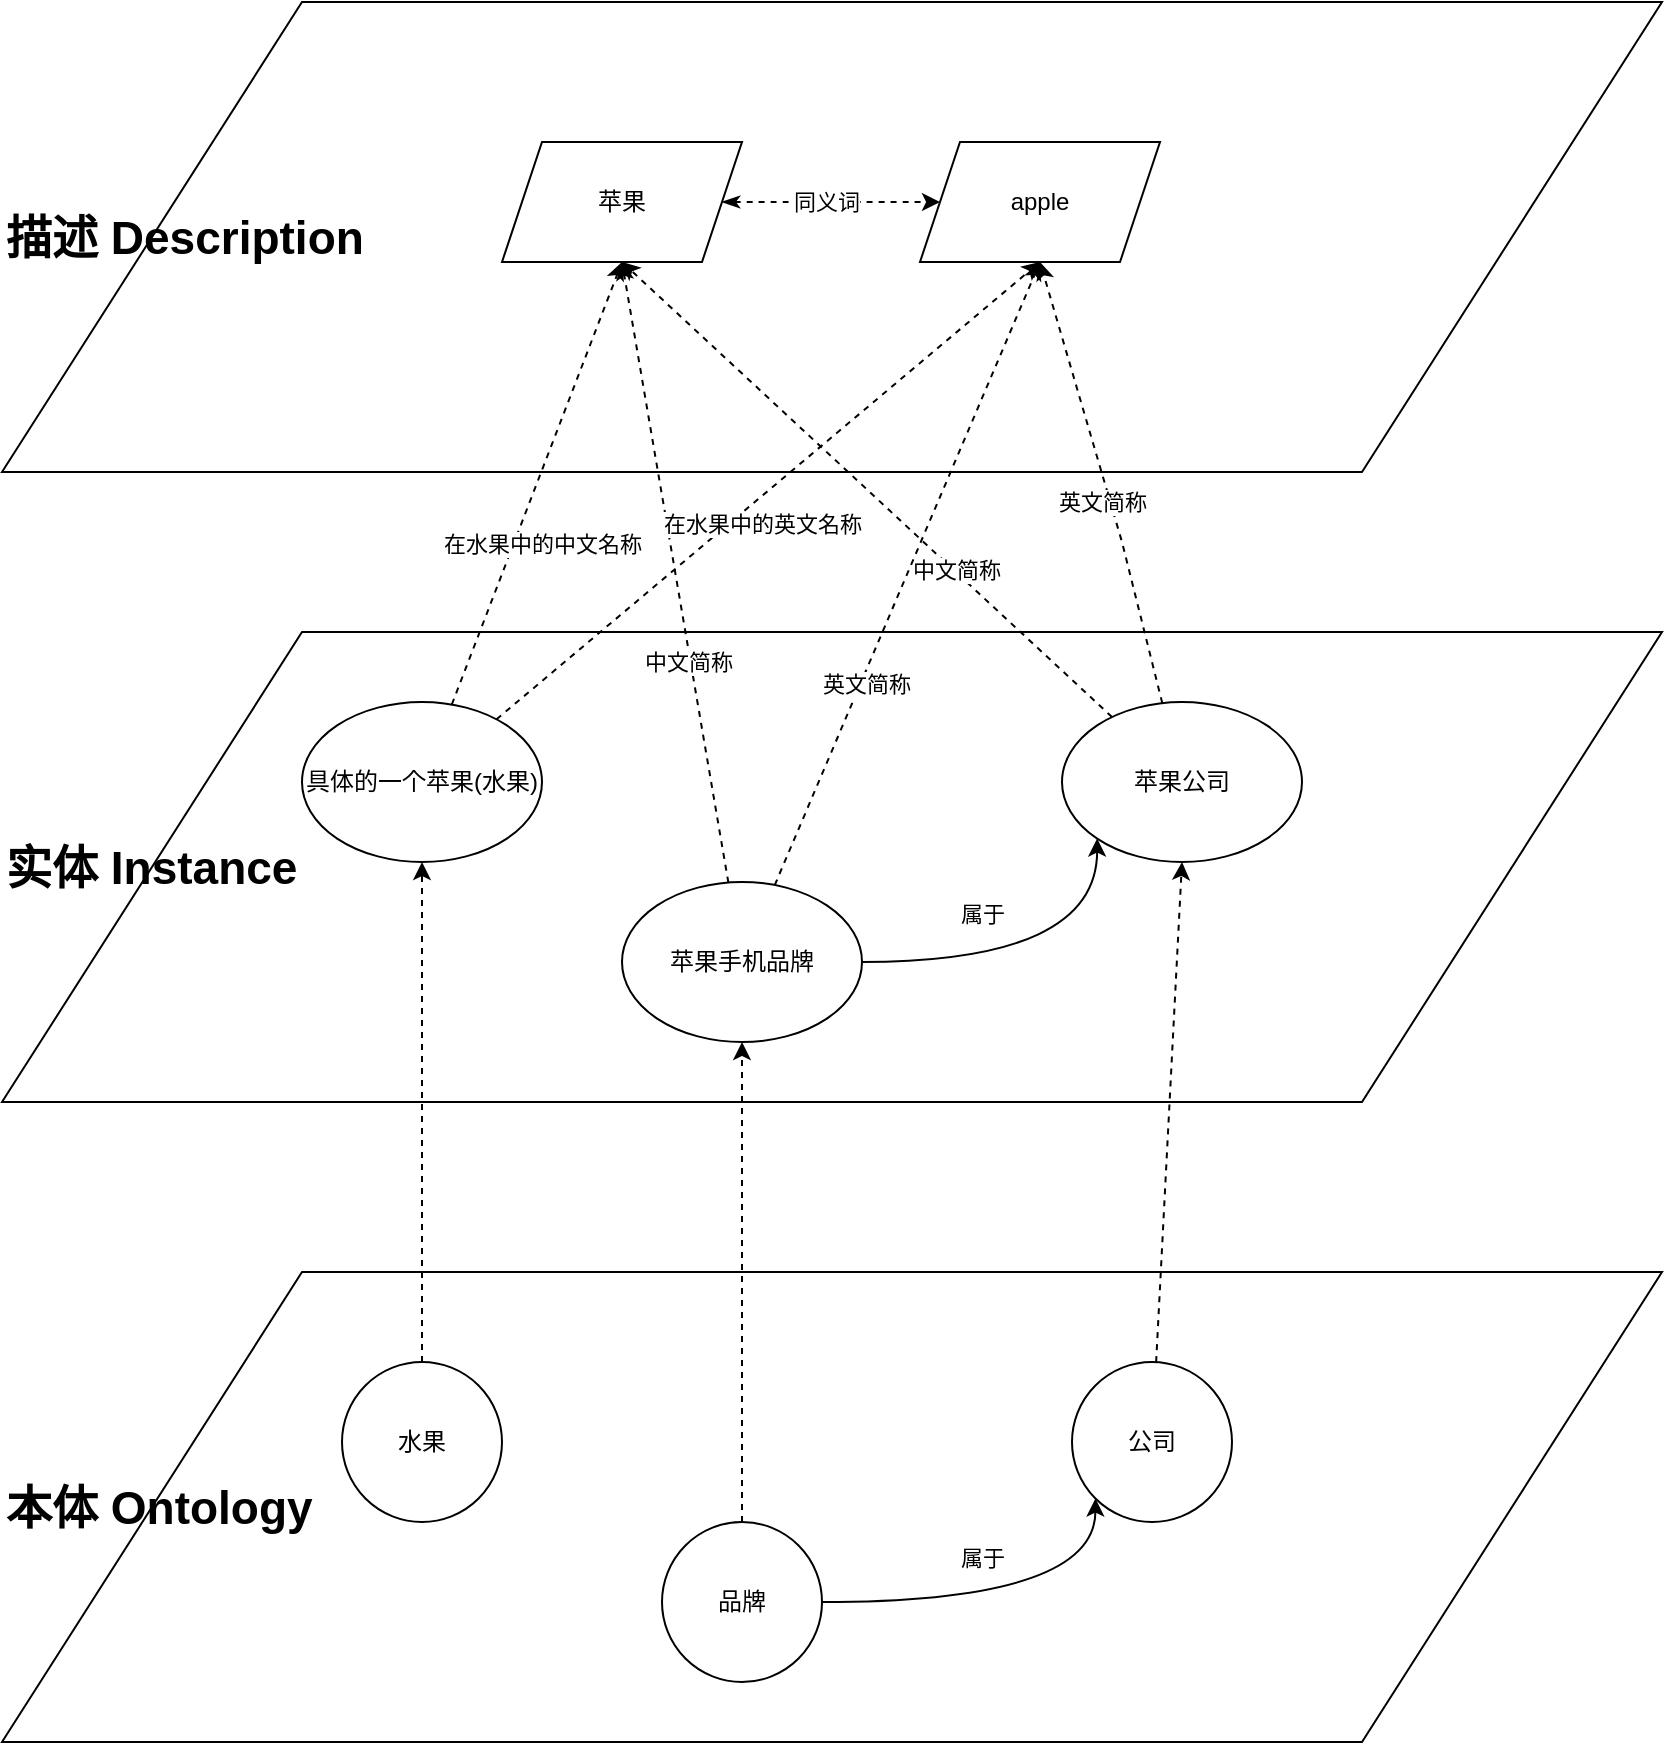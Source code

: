 <mxfile version="16.2.4" type="github">
  <diagram id="cFvQ9gRUfhQQDAV9hao1" name="第 1 页">
    <mxGraphModel dx="2253" dy="794" grid="1" gridSize="10" guides="1" tooltips="1" connect="1" arrows="1" fold="1" page="1" pageScale="1" pageWidth="827" pageHeight="1169" math="0" shadow="0">
      <root>
        <mxCell id="0" />
        <mxCell id="1" parent="0" />
        <mxCell id="3_Son70-72NIEvR5AZMl-36" value="&lt;font style=&quot;font-size: 23px&quot;&gt;&lt;b&gt;本体 Ontology&lt;/b&gt;&lt;/font&gt;" style="shape=parallelogram;perimeter=parallelogramPerimeter;whiteSpace=wrap;html=1;fixedSize=1;size=150;align=left;" vertex="1" parent="1">
          <mxGeometry x="-140" y="815" width="830" height="235" as="geometry" />
        </mxCell>
        <mxCell id="3_Son70-72NIEvR5AZMl-35" value="&lt;font style=&quot;font-size: 23px&quot;&gt;&lt;b&gt;描述 Description&lt;/b&gt;&lt;/font&gt;" style="shape=parallelogram;perimeter=parallelogramPerimeter;whiteSpace=wrap;html=1;fixedSize=1;size=150;align=left;" vertex="1" parent="1">
          <mxGeometry x="-140" y="180" width="830" height="235" as="geometry" />
        </mxCell>
        <mxCell id="3_Son70-72NIEvR5AZMl-34" value="&lt;font size=&quot;1&quot;&gt;&lt;b style=&quot;font-size: 23px&quot;&gt;实体 Instance&lt;/b&gt;&lt;/font&gt;" style="shape=parallelogram;perimeter=parallelogramPerimeter;whiteSpace=wrap;html=1;fixedSize=1;size=150;align=left;" vertex="1" parent="1">
          <mxGeometry x="-140" y="495" width="830" height="235" as="geometry" />
        </mxCell>
        <mxCell id="3_Son70-72NIEvR5AZMl-26" style="edgeStyle=none;rounded=0;orthogonalLoop=1;jettySize=auto;html=1;entryX=0.5;entryY=1;entryDx=0;entryDy=0;dashed=1;startArrow=none;startFill=0;" edge="1" parent="1" source="3_Son70-72NIEvR5AZMl-2" target="3_Son70-72NIEvR5AZMl-8">
          <mxGeometry relative="1" as="geometry" />
        </mxCell>
        <mxCell id="3_Son70-72NIEvR5AZMl-27" value="中文简称" style="edgeLabel;html=1;align=center;verticalAlign=middle;resizable=0;points=[];" vertex="1" connectable="0" parent="3_Son70-72NIEvR5AZMl-26">
          <mxGeometry x="-0.357" y="-1" relative="1" as="geometry">
            <mxPoint as="offset" />
          </mxGeometry>
        </mxCell>
        <mxCell id="3_Son70-72NIEvR5AZMl-28" value="英文简称" style="edgeStyle=none;rounded=0;orthogonalLoop=1;jettySize=auto;html=1;entryX=0.5;entryY=1;entryDx=0;entryDy=0;dashed=1;startArrow=none;startFill=0;" edge="1" parent="1" source="3_Son70-72NIEvR5AZMl-2" target="3_Son70-72NIEvR5AZMl-17">
          <mxGeometry x="-0.082" y="4" relative="1" as="geometry">
            <Array as="points">
              <mxPoint x="420" y="450" />
            </Array>
            <mxPoint as="offset" />
          </mxGeometry>
        </mxCell>
        <mxCell id="3_Son70-72NIEvR5AZMl-2" value="苹果公司" style="ellipse;whiteSpace=wrap;html=1;" vertex="1" parent="1">
          <mxGeometry x="390" y="530" width="120" height="80" as="geometry" />
        </mxCell>
        <mxCell id="3_Son70-72NIEvR5AZMl-37" style="rounded=0;orthogonalLoop=1;jettySize=auto;html=1;entryX=0.5;entryY=1;entryDx=0;entryDy=0;dashed=1;startArrow=none;startFill=0;" edge="1" parent="1" source="3_Son70-72NIEvR5AZMl-4" target="3_Son70-72NIEvR5AZMl-7">
          <mxGeometry relative="1" as="geometry" />
        </mxCell>
        <mxCell id="3_Son70-72NIEvR5AZMl-4" value="水果" style="ellipse;whiteSpace=wrap;html=1;aspect=fixed;" vertex="1" parent="1">
          <mxGeometry x="30" y="860" width="80" height="80" as="geometry" />
        </mxCell>
        <mxCell id="3_Son70-72NIEvR5AZMl-15" style="edgeStyle=orthogonalEdgeStyle;rounded=0;orthogonalLoop=1;jettySize=auto;html=1;entryX=0;entryY=1;entryDx=0;entryDy=0;curved=1;" edge="1" parent="1" source="3_Son70-72NIEvR5AZMl-5" target="3_Son70-72NIEvR5AZMl-2">
          <mxGeometry relative="1" as="geometry" />
        </mxCell>
        <mxCell id="3_Son70-72NIEvR5AZMl-16" value="属于" style="edgeLabel;html=1;align=center;verticalAlign=middle;resizable=0;points=[];" vertex="1" connectable="0" parent="3_Son70-72NIEvR5AZMl-15">
          <mxGeometry x="-0.331" y="24" relative="1" as="geometry">
            <mxPoint as="offset" />
          </mxGeometry>
        </mxCell>
        <mxCell id="3_Son70-72NIEvR5AZMl-29" style="edgeStyle=none;rounded=0;orthogonalLoop=1;jettySize=auto;html=1;entryX=0.5;entryY=1;entryDx=0;entryDy=0;dashed=1;startArrow=none;startFill=0;" edge="1" parent="1" source="3_Son70-72NIEvR5AZMl-5" target="3_Son70-72NIEvR5AZMl-8">
          <mxGeometry relative="1" as="geometry" />
        </mxCell>
        <mxCell id="3_Son70-72NIEvR5AZMl-30" value="中文简称" style="edgeLabel;html=1;align=center;verticalAlign=middle;resizable=0;points=[];" vertex="1" connectable="0" parent="3_Son70-72NIEvR5AZMl-29">
          <mxGeometry x="-0.285" y="1" relative="1" as="geometry">
            <mxPoint as="offset" />
          </mxGeometry>
        </mxCell>
        <mxCell id="3_Son70-72NIEvR5AZMl-32" style="edgeStyle=none;rounded=0;orthogonalLoop=1;jettySize=auto;html=1;entryX=0.5;entryY=1;entryDx=0;entryDy=0;dashed=1;startArrow=none;startFill=0;" edge="1" parent="1" source="3_Son70-72NIEvR5AZMl-5" target="3_Son70-72NIEvR5AZMl-17">
          <mxGeometry relative="1" as="geometry" />
        </mxCell>
        <mxCell id="3_Son70-72NIEvR5AZMl-33" value="英文简称" style="edgeLabel;html=1;align=center;verticalAlign=middle;resizable=0;points=[];" vertex="1" connectable="0" parent="3_Son70-72NIEvR5AZMl-32">
          <mxGeometry x="-0.349" y="-2" relative="1" as="geometry">
            <mxPoint as="offset" />
          </mxGeometry>
        </mxCell>
        <mxCell id="3_Son70-72NIEvR5AZMl-5" value="苹果手机品牌" style="ellipse;whiteSpace=wrap;html=1;" vertex="1" parent="1">
          <mxGeometry x="170" y="620" width="120" height="80" as="geometry" />
        </mxCell>
        <mxCell id="3_Son70-72NIEvR5AZMl-11" style="edgeStyle=orthogonalEdgeStyle;rounded=0;orthogonalLoop=1;jettySize=auto;html=1;entryX=0;entryY=1;entryDx=0;entryDy=0;curved=1;" edge="1" parent="1" source="3_Son70-72NIEvR5AZMl-6" target="3_Son70-72NIEvR5AZMl-9">
          <mxGeometry relative="1" as="geometry">
            <Array as="points">
              <mxPoint x="407" y="980" />
            </Array>
          </mxGeometry>
        </mxCell>
        <mxCell id="3_Son70-72NIEvR5AZMl-12" value="属于" style="edgeLabel;html=1;align=center;verticalAlign=middle;resizable=0;points=[];" vertex="1" connectable="0" parent="3_Son70-72NIEvR5AZMl-11">
          <mxGeometry x="-0.152" y="22" relative="1" as="geometry">
            <mxPoint as="offset" />
          </mxGeometry>
        </mxCell>
        <mxCell id="3_Son70-72NIEvR5AZMl-13" style="rounded=0;orthogonalLoop=1;jettySize=auto;html=1;entryX=0.5;entryY=1;entryDx=0;entryDy=0;dashed=1;" edge="1" parent="1" source="3_Son70-72NIEvR5AZMl-6" target="3_Son70-72NIEvR5AZMl-5">
          <mxGeometry relative="1" as="geometry" />
        </mxCell>
        <mxCell id="3_Son70-72NIEvR5AZMl-6" value="品牌" style="ellipse;whiteSpace=wrap;html=1;aspect=fixed;" vertex="1" parent="1">
          <mxGeometry x="190" y="940" width="80" height="80" as="geometry" />
        </mxCell>
        <mxCell id="3_Son70-72NIEvR5AZMl-19" style="rounded=0;orthogonalLoop=1;jettySize=auto;html=1;entryX=0.5;entryY=1;entryDx=0;entryDy=0;dashed=1;" edge="1" parent="1" source="3_Son70-72NIEvR5AZMl-7" target="3_Son70-72NIEvR5AZMl-8">
          <mxGeometry relative="1" as="geometry" />
        </mxCell>
        <mxCell id="3_Son70-72NIEvR5AZMl-20" value="在水果中的中文名称" style="edgeLabel;html=1;align=center;verticalAlign=middle;resizable=0;points=[];" vertex="1" connectable="0" parent="3_Son70-72NIEvR5AZMl-19">
          <mxGeometry x="0.11" y="2" relative="1" as="geometry">
            <mxPoint y="43" as="offset" />
          </mxGeometry>
        </mxCell>
        <mxCell id="3_Son70-72NIEvR5AZMl-24" style="rounded=0;orthogonalLoop=1;jettySize=auto;html=1;entryX=0.5;entryY=1;entryDx=0;entryDy=0;dashed=1;startArrow=none;startFill=0;" edge="1" parent="1" source="3_Son70-72NIEvR5AZMl-7" target="3_Son70-72NIEvR5AZMl-17">
          <mxGeometry relative="1" as="geometry" />
        </mxCell>
        <mxCell id="3_Son70-72NIEvR5AZMl-25" value="在水果中的英文名称" style="edgeLabel;html=1;align=center;verticalAlign=middle;resizable=0;points=[];" vertex="1" connectable="0" parent="3_Son70-72NIEvR5AZMl-24">
          <mxGeometry x="-0.017" y="1" relative="1" as="geometry">
            <mxPoint y="15" as="offset" />
          </mxGeometry>
        </mxCell>
        <mxCell id="3_Son70-72NIEvR5AZMl-7" value="具体的一个苹果(水果)" style="ellipse;whiteSpace=wrap;html=1;" vertex="1" parent="1">
          <mxGeometry x="10" y="530" width="120" height="80" as="geometry" />
        </mxCell>
        <mxCell id="3_Son70-72NIEvR5AZMl-22" style="edgeStyle=orthogonalEdgeStyle;curved=1;rounded=0;orthogonalLoop=1;jettySize=auto;html=1;entryX=0;entryY=0.5;entryDx=0;entryDy=0;dashed=1;startArrow=classicThin;startFill=1;" edge="1" parent="1" source="3_Son70-72NIEvR5AZMl-8" target="3_Son70-72NIEvR5AZMl-17">
          <mxGeometry relative="1" as="geometry" />
        </mxCell>
        <mxCell id="3_Son70-72NIEvR5AZMl-23" value="同义词" style="edgeLabel;html=1;align=center;verticalAlign=middle;resizable=0;points=[];" vertex="1" connectable="0" parent="3_Son70-72NIEvR5AZMl-22">
          <mxGeometry x="-0.288" y="-1" relative="1" as="geometry">
            <mxPoint x="13" y="-1" as="offset" />
          </mxGeometry>
        </mxCell>
        <mxCell id="3_Son70-72NIEvR5AZMl-8" value="苹果" style="shape=parallelogram;perimeter=parallelogramPerimeter;whiteSpace=wrap;html=1;fixedSize=1;" vertex="1" parent="1">
          <mxGeometry x="110" y="250" width="120" height="60" as="geometry" />
        </mxCell>
        <mxCell id="3_Son70-72NIEvR5AZMl-14" style="edgeStyle=none;rounded=0;orthogonalLoop=1;jettySize=auto;html=1;entryX=0.5;entryY=1;entryDx=0;entryDy=0;dashed=1;" edge="1" parent="1" source="3_Son70-72NIEvR5AZMl-9" target="3_Son70-72NIEvR5AZMl-2">
          <mxGeometry relative="1" as="geometry" />
        </mxCell>
        <mxCell id="3_Son70-72NIEvR5AZMl-9" value="公司" style="ellipse;whiteSpace=wrap;html=1;aspect=fixed;" vertex="1" parent="1">
          <mxGeometry x="395" y="860" width="80" height="80" as="geometry" />
        </mxCell>
        <mxCell id="3_Son70-72NIEvR5AZMl-17" value="apple" style="shape=parallelogram;perimeter=parallelogramPerimeter;whiteSpace=wrap;html=1;fixedSize=1;" vertex="1" parent="1">
          <mxGeometry x="319" y="250" width="120" height="60" as="geometry" />
        </mxCell>
      </root>
    </mxGraphModel>
  </diagram>
</mxfile>
